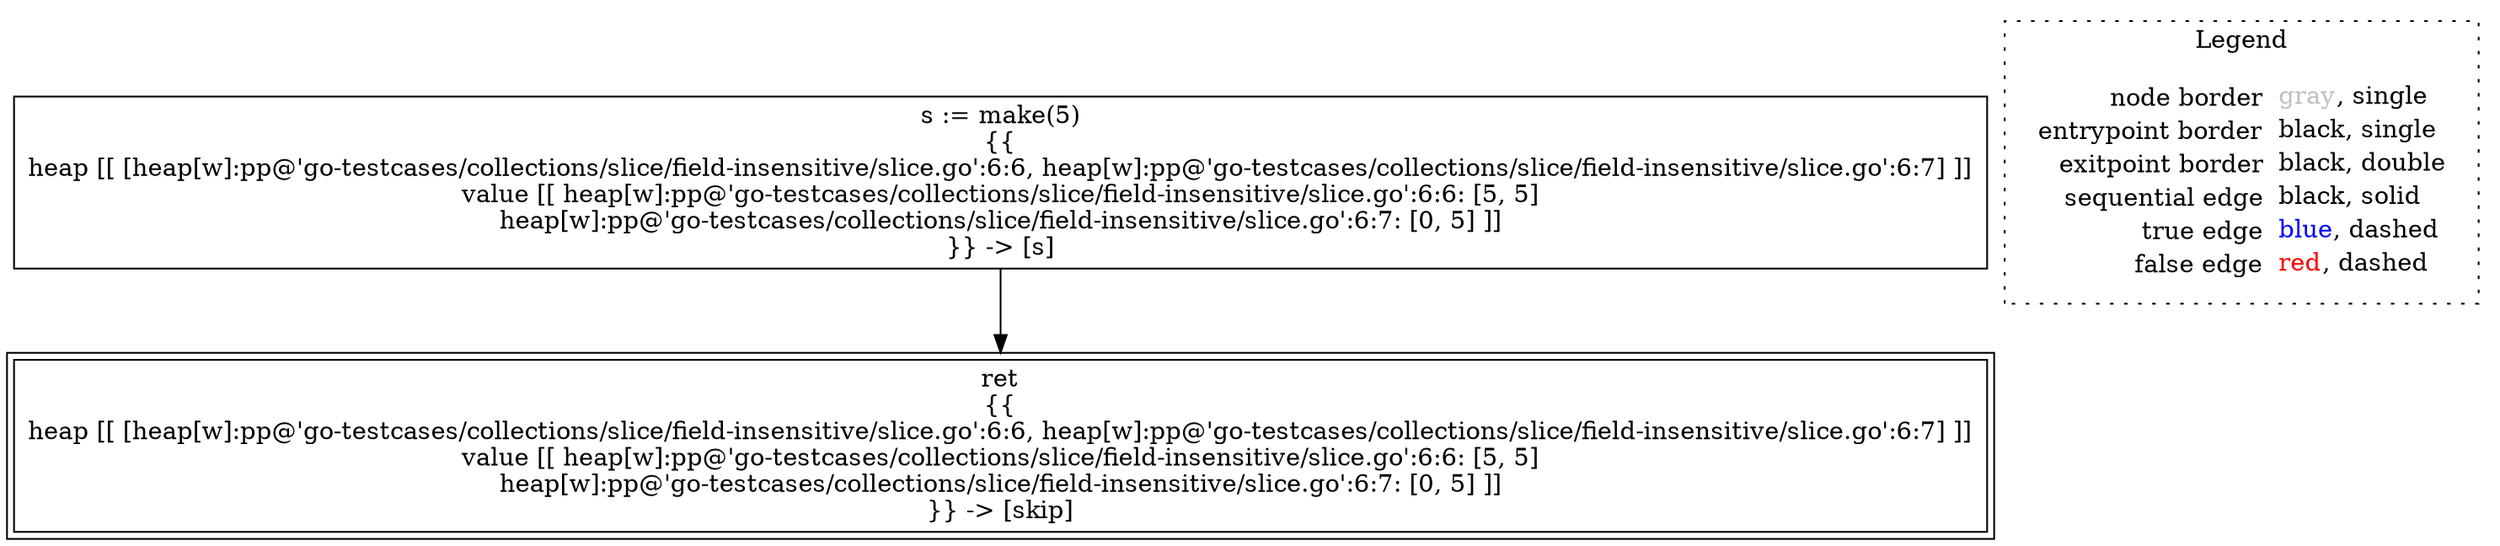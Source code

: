 digraph {
	"node0" [shape="rect",color="black",label=<s := make(5)<BR/>{{<BR/>heap [[ [heap[w]:pp@'go-testcases/collections/slice/field-insensitive/slice.go':6:6, heap[w]:pp@'go-testcases/collections/slice/field-insensitive/slice.go':6:7] ]]<BR/>value [[ heap[w]:pp@'go-testcases/collections/slice/field-insensitive/slice.go':6:6: [5, 5]<BR/>heap[w]:pp@'go-testcases/collections/slice/field-insensitive/slice.go':6:7: [0, 5] ]]<BR/>}} -&gt; [s]>];
	"node1" [shape="rect",color="black",peripheries="2",label=<ret<BR/>{{<BR/>heap [[ [heap[w]:pp@'go-testcases/collections/slice/field-insensitive/slice.go':6:6, heap[w]:pp@'go-testcases/collections/slice/field-insensitive/slice.go':6:7] ]]<BR/>value [[ heap[w]:pp@'go-testcases/collections/slice/field-insensitive/slice.go':6:6: [5, 5]<BR/>heap[w]:pp@'go-testcases/collections/slice/field-insensitive/slice.go':6:7: [0, 5] ]]<BR/>}} -&gt; [skip]>];
	"node0" -> "node1" [color="black"];
subgraph cluster_legend {
	label="Legend";
	style=dotted;
	node [shape=plaintext];
	"legend" [label=<<table border="0" cellpadding="2" cellspacing="0" cellborder="0"><tr><td align="right">node border&nbsp;</td><td align="left"><font color="gray">gray</font>, single</td></tr><tr><td align="right">entrypoint border&nbsp;</td><td align="left"><font color="black">black</font>, single</td></tr><tr><td align="right">exitpoint border&nbsp;</td><td align="left"><font color="black">black</font>, double</td></tr><tr><td align="right">sequential edge&nbsp;</td><td align="left"><font color="black">black</font>, solid</td></tr><tr><td align="right">true edge&nbsp;</td><td align="left"><font color="blue">blue</font>, dashed</td></tr><tr><td align="right">false edge&nbsp;</td><td align="left"><font color="red">red</font>, dashed</td></tr></table>>];
}

}
